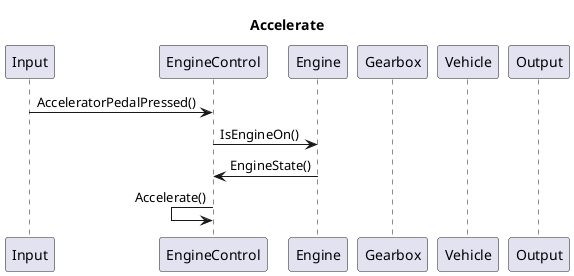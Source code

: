 @startuml
title Accelerate
participant Input
participant EngineControl
participant Engine
participant Gearbox
participant Vehicle
participant Output
Input -> EngineControl : AcceleratorPedalPressed()
EngineControl -> Engine : IsEngineOn()
EngineControl <- Engine : EngineState()
EngineControl <- EngineControl : Accelerate()


@enduml